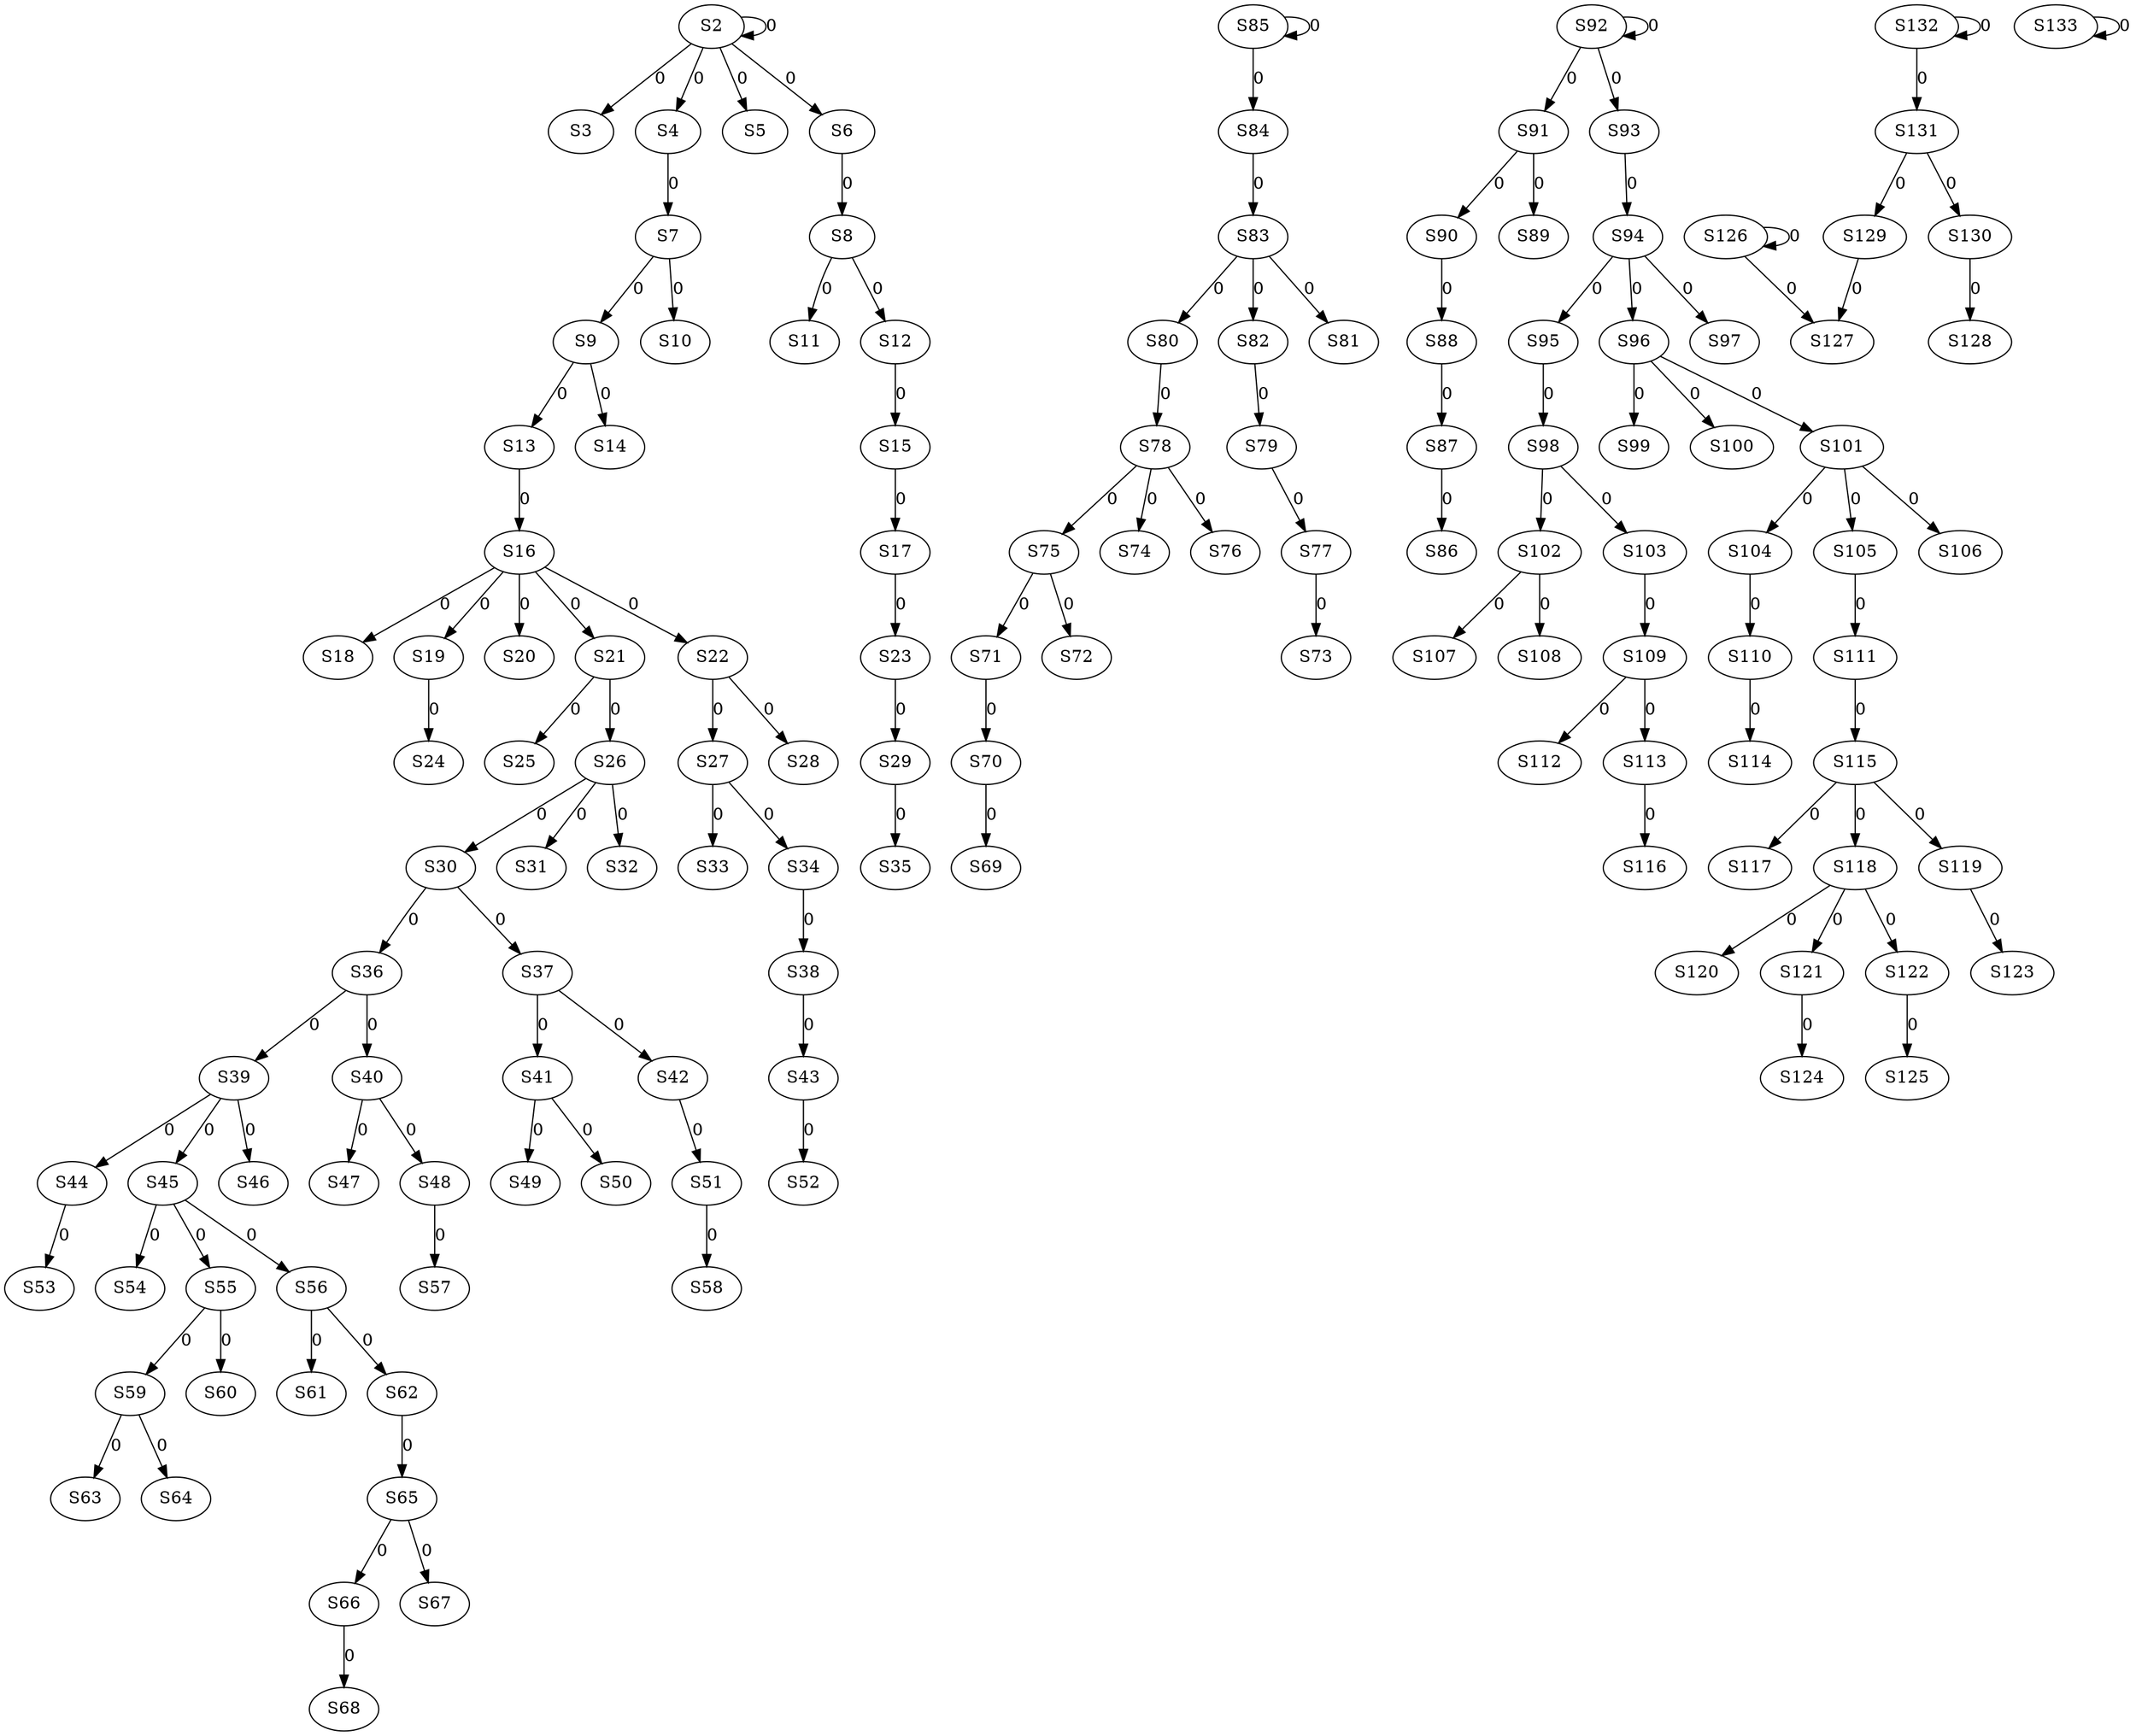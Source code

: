 strict digraph {
	S2 -> S2 [ label = 0 ];
	S2 -> S3 [ label = 0 ];
	S2 -> S4 [ label = 0 ];
	S2 -> S5 [ label = 0 ];
	S2 -> S6 [ label = 0 ];
	S4 -> S7 [ label = 0 ];
	S6 -> S8 [ label = 0 ];
	S7 -> S9 [ label = 0 ];
	S7 -> S10 [ label = 0 ];
	S8 -> S11 [ label = 0 ];
	S8 -> S12 [ label = 0 ];
	S9 -> S13 [ label = 0 ];
	S9 -> S14 [ label = 0 ];
	S12 -> S15 [ label = 0 ];
	S13 -> S16 [ label = 0 ];
	S15 -> S17 [ label = 0 ];
	S16 -> S18 [ label = 0 ];
	S16 -> S19 [ label = 0 ];
	S16 -> S20 [ label = 0 ];
	S16 -> S21 [ label = 0 ];
	S16 -> S22 [ label = 0 ];
	S17 -> S23 [ label = 0 ];
	S19 -> S24 [ label = 0 ];
	S21 -> S25 [ label = 0 ];
	S21 -> S26 [ label = 0 ];
	S22 -> S27 [ label = 0 ];
	S22 -> S28 [ label = 0 ];
	S23 -> S29 [ label = 0 ];
	S26 -> S30 [ label = 0 ];
	S26 -> S31 [ label = 0 ];
	S26 -> S32 [ label = 0 ];
	S27 -> S33 [ label = 0 ];
	S27 -> S34 [ label = 0 ];
	S29 -> S35 [ label = 0 ];
	S30 -> S36 [ label = 0 ];
	S30 -> S37 [ label = 0 ];
	S34 -> S38 [ label = 0 ];
	S36 -> S39 [ label = 0 ];
	S36 -> S40 [ label = 0 ];
	S37 -> S41 [ label = 0 ];
	S37 -> S42 [ label = 0 ];
	S38 -> S43 [ label = 0 ];
	S39 -> S44 [ label = 0 ];
	S39 -> S45 [ label = 0 ];
	S39 -> S46 [ label = 0 ];
	S40 -> S47 [ label = 0 ];
	S40 -> S48 [ label = 0 ];
	S41 -> S49 [ label = 0 ];
	S41 -> S50 [ label = 0 ];
	S42 -> S51 [ label = 0 ];
	S43 -> S52 [ label = 0 ];
	S44 -> S53 [ label = 0 ];
	S45 -> S54 [ label = 0 ];
	S45 -> S55 [ label = 0 ];
	S45 -> S56 [ label = 0 ];
	S48 -> S57 [ label = 0 ];
	S51 -> S58 [ label = 0 ];
	S55 -> S59 [ label = 0 ];
	S55 -> S60 [ label = 0 ];
	S56 -> S61 [ label = 0 ];
	S56 -> S62 [ label = 0 ];
	S59 -> S63 [ label = 0 ];
	S59 -> S64 [ label = 0 ];
	S62 -> S65 [ label = 0 ];
	S65 -> S66 [ label = 0 ];
	S65 -> S67 [ label = 0 ];
	S66 -> S68 [ label = 0 ];
	S70 -> S69 [ label = 0 ];
	S71 -> S70 [ label = 0 ];
	S75 -> S71 [ label = 0 ];
	S75 -> S72 [ label = 0 ];
	S77 -> S73 [ label = 0 ];
	S78 -> S74 [ label = 0 ];
	S78 -> S75 [ label = 0 ];
	S78 -> S76 [ label = 0 ];
	S79 -> S77 [ label = 0 ];
	S80 -> S78 [ label = 0 ];
	S82 -> S79 [ label = 0 ];
	S83 -> S80 [ label = 0 ];
	S83 -> S81 [ label = 0 ];
	S83 -> S82 [ label = 0 ];
	S84 -> S83 [ label = 0 ];
	S85 -> S84 [ label = 0 ];
	S85 -> S85 [ label = 0 ];
	S87 -> S86 [ label = 0 ];
	S88 -> S87 [ label = 0 ];
	S90 -> S88 [ label = 0 ];
	S91 -> S89 [ label = 0 ];
	S91 -> S90 [ label = 0 ];
	S92 -> S91 [ label = 0 ];
	S92 -> S92 [ label = 0 ];
	S92 -> S93 [ label = 0 ];
	S93 -> S94 [ label = 0 ];
	S94 -> S95 [ label = 0 ];
	S94 -> S96 [ label = 0 ];
	S94 -> S97 [ label = 0 ];
	S95 -> S98 [ label = 0 ];
	S96 -> S99 [ label = 0 ];
	S96 -> S100 [ label = 0 ];
	S96 -> S101 [ label = 0 ];
	S98 -> S102 [ label = 0 ];
	S98 -> S103 [ label = 0 ];
	S101 -> S104 [ label = 0 ];
	S101 -> S105 [ label = 0 ];
	S101 -> S106 [ label = 0 ];
	S102 -> S107 [ label = 0 ];
	S102 -> S108 [ label = 0 ];
	S103 -> S109 [ label = 0 ];
	S104 -> S110 [ label = 0 ];
	S105 -> S111 [ label = 0 ];
	S109 -> S112 [ label = 0 ];
	S109 -> S113 [ label = 0 ];
	S110 -> S114 [ label = 0 ];
	S111 -> S115 [ label = 0 ];
	S113 -> S116 [ label = 0 ];
	S115 -> S117 [ label = 0 ];
	S115 -> S118 [ label = 0 ];
	S115 -> S119 [ label = 0 ];
	S118 -> S120 [ label = 0 ];
	S118 -> S121 [ label = 0 ];
	S118 -> S122 [ label = 0 ];
	S119 -> S123 [ label = 0 ];
	S121 -> S124 [ label = 0 ];
	S122 -> S125 [ label = 0 ];
	S126 -> S126 [ label = 0 ];
	S126 -> S127 [ label = 0 ];
	S130 -> S128 [ label = 0 ];
	S131 -> S129 [ label = 0 ];
	S131 -> S130 [ label = 0 ];
	S132 -> S131 [ label = 0 ];
	S132 -> S132 [ label = 0 ];
	S133 -> S133 [ label = 0 ];
	S129 -> S127 [ label = 0 ];
}